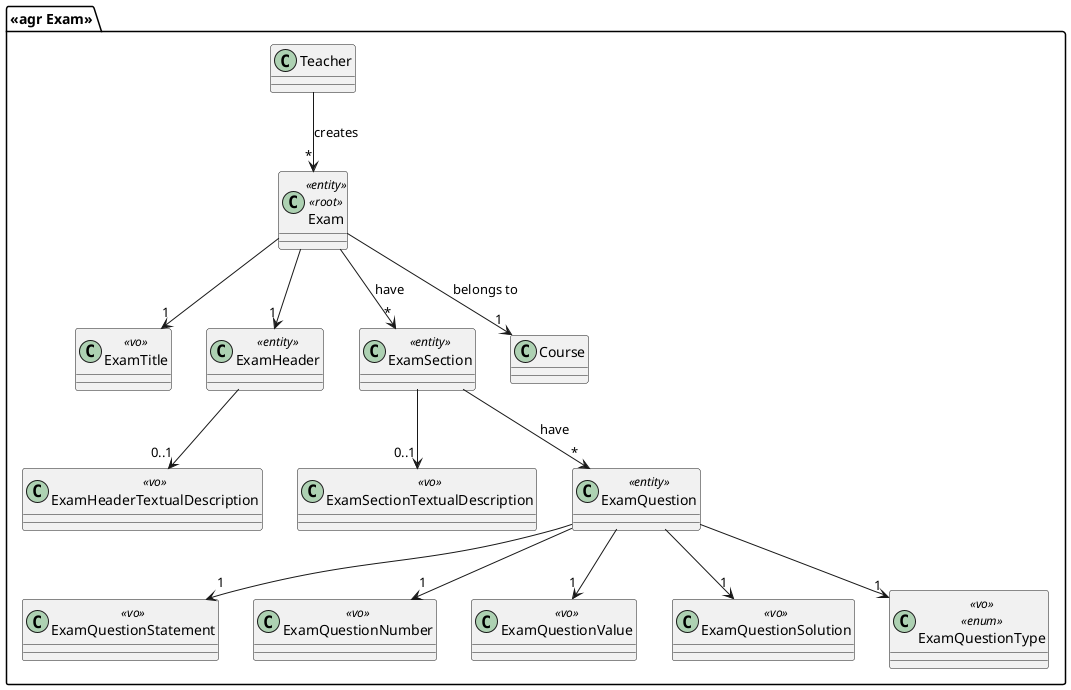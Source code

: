 @startuml


package "<<agr Exam>>"{
    class Exam  <<entity>><<root>> {}
    class ExamTitle <<vo>>{}
    class ExamHeader <<entity>>{}
    class ExamHeaderTextualDescription <<vo>>{}
    class ExamSection <<entity>>{}
    class ExamSectionTextualDescription <<vo>>{}
    class ExamQuestion <<entity>>{}
    class ExamQuestionStatement <<vo>>{}
    class ExamQuestionNumber <<vo>>{}
    class ExamQuestionValue <<vo>>{}
    class ExamQuestionSolution<<vo>>{}
    class ExamQuestionType <<vo>><<enum>>{}

    Teacher --> "*" Exam : creates
    Exam --> "1" ExamTitle
    Exam --> "1" ExamHeader
    ExamHeader --> "0..1" ExamHeaderTextualDescription
    Exam --> "*" ExamSection : have
    ExamSection --> "0..1" ExamSectionTextualDescription
    ExamQuestion --> "1" ExamQuestionValue
    ExamQuestion --> "1" ExamQuestionNumber
    ExamSection --> "*" ExamQuestion : have
    ExamQuestion --> "1" ExamQuestionSolution
    ExamQuestion --> "1" ExamQuestionType
    ExamQuestion --> "1" ExamQuestionStatement
    Exam --> "1" Course : belongs to
}





@enduml